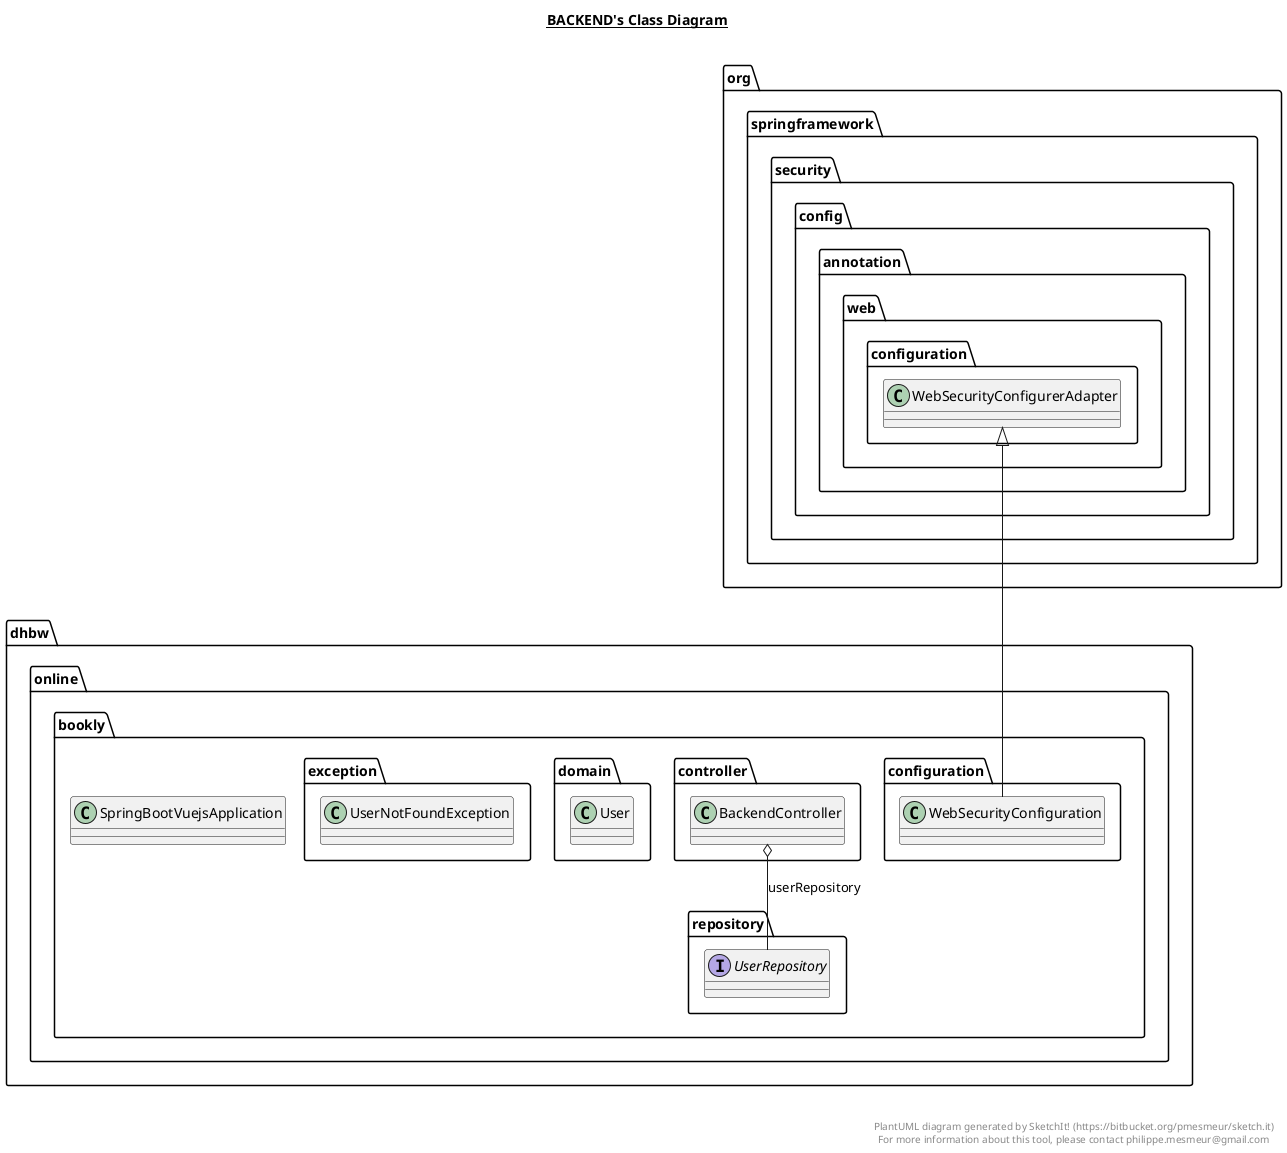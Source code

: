 @startuml

title __BACKEND's Class Diagram__\n

  namespace dhbw.online.bookly {
    class dhbw.online.bookly.SpringBootVuejsApplication {
    }
  }
  

  namespace dhbw.online.bookly {
    namespace configuration {
      class dhbw.online.bookly.configuration.WebSecurityConfiguration {
      }
    }
  }
  

  namespace dhbw.online.bookly {
    namespace controller {
      class dhbw.online.bookly.controller.BackendController {
      }
    }
  }
  

  namespace dhbw.online.bookly {
    namespace domain {
      class dhbw.online.bookly.domain.User {
      }
    }
  }
  

  namespace dhbw.online.bookly {
    namespace exception {
      class dhbw.online.bookly.exception.UserNotFoundException {
      }
    }
  }
  

  namespace dhbw.online.bookly {
    namespace repository {
      interface dhbw.online.bookly.repository.UserRepository {
      }
    }
  }
  

  dhbw.online.bookly.configuration.WebSecurityConfiguration -up-|> org.springframework.security.config.annotation.web.configuration.WebSecurityConfigurerAdapter
  dhbw.online.bookly.controller.BackendController o-- dhbw.online.bookly.repository.UserRepository : userRepository


right footer


PlantUML diagram generated by SketchIt! (https://bitbucket.org/pmesmeur/sketch.it)
For more information about this tool, please contact philippe.mesmeur@gmail.com
endfooter

@enduml
